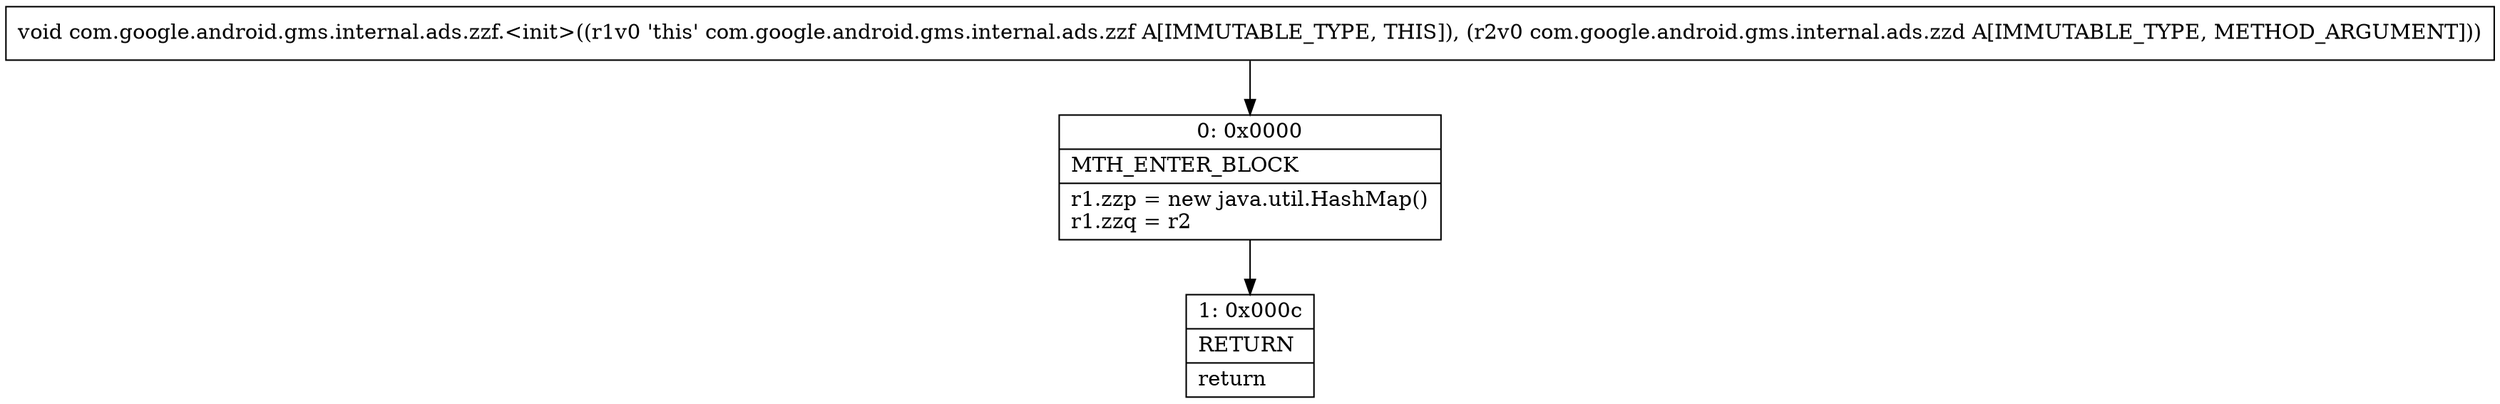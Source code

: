 digraph "CFG forcom.google.android.gms.internal.ads.zzf.\<init\>(Lcom\/google\/android\/gms\/internal\/ads\/zzd;)V" {
Node_0 [shape=record,label="{0\:\ 0x0000|MTH_ENTER_BLOCK\l|r1.zzp = new java.util.HashMap()\lr1.zzq = r2\l}"];
Node_1 [shape=record,label="{1\:\ 0x000c|RETURN\l|return\l}"];
MethodNode[shape=record,label="{void com.google.android.gms.internal.ads.zzf.\<init\>((r1v0 'this' com.google.android.gms.internal.ads.zzf A[IMMUTABLE_TYPE, THIS]), (r2v0 com.google.android.gms.internal.ads.zzd A[IMMUTABLE_TYPE, METHOD_ARGUMENT])) }"];
MethodNode -> Node_0;
Node_0 -> Node_1;
}


